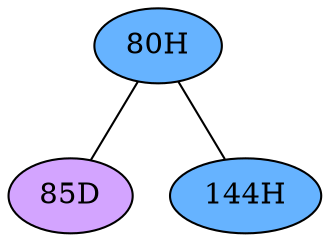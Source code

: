 // The Round Table
graph {
	"80H" [fillcolor="#66B3FF" style=radial]
	"85D" [fillcolor="#D3A4FF" style=radial]
	"80H" -- "85D" [penwidth=1]
	"80H" [fillcolor="#66B3FF" style=radial]
	"144H" [fillcolor="#66B3FF" style=radial]
	"80H" -- "144H" [penwidth=1]
}

